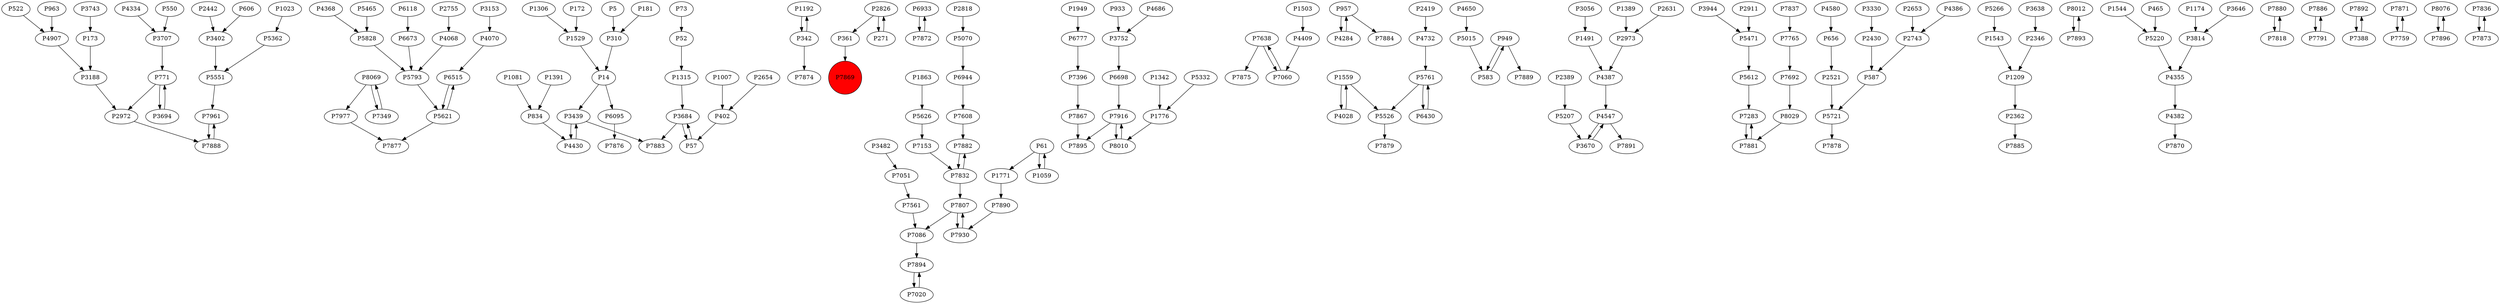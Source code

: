 digraph {
	P5362 -> P5551
	P6515 -> P5621
	P181 -> P310
	P4430 -> P3439
	P1192 -> P342
	P2826 -> P361
	P7977 -> P7877
	P6933 -> P7872
	P3684 -> P7883
	P4368 -> P5828
	P5070 -> P6944
	P7916 -> P7895
	P7638 -> P7875
	P3188 -> P2972
	P1315 -> P3684
	P957 -> P4284
	P3694 -> P771
	P7807 -> P7086
	P5761 -> P5526
	P957 -> P7884
	P949 -> P583
	P4547 -> P3670
	P1491 -> P4387
	P2826 -> P271
	P3944 -> P5471
	P2743 -> P587
	P5828 -> P5793
	P172 -> P1529
	P3707 -> P771
	P7060 -> P7638
	P5793 -> P5621
	P4686 -> P3752
	P7888 -> P7961
	P2442 -> P3402
	P656 -> P2521
	P7872 -> P6933
	P7561 -> P7086
	P1007 -> P402
	P4732 -> P5761
	P7894 -> P7020
	P1503 -> P4409
	P4907 -> P3188
	P2973 -> P4387
	P7881 -> P7283
	P5 -> P310
	P6118 -> P6673
	P2430 -> P587
	P2818 -> P5070
	P1081 -> P834
	P7153 -> P7832
	P5207 -> P3670
	P2653 -> P2743
	P342 -> P7874
	P2911 -> P5471
	P3743 -> P173
	P2362 -> P7885
	P8012 -> P7893
	P3814 -> P4355
	P7880 -> P7818
	P6430 -> P5761
	P6673 -> P5793
	P5621 -> P7877
	P1559 -> P4028
	P8069 -> P7977
	P3670 -> P4547
	P7886 -> P7791
	P7961 -> P7888
	P14 -> P6095
	P2972 -> P7888
	P2521 -> P5721
	P5612 -> P7283
	P8029 -> P7881
	P7892 -> P7388
	P1543 -> P1209
	P1342 -> P1776
	P4334 -> P3707
	P3056 -> P1491
	P5465 -> P5828
	P52 -> P1315
	P7608 -> P7882
	P173 -> P3188
	P73 -> P52
	P7882 -> P7832
	P6095 -> P7876
	P342 -> P1192
	P5332 -> P1776
	P7396 -> P7867
	P3482 -> P7051
	P2346 -> P1209
	P7890 -> P7930
	P6777 -> P7396
	P7832 -> P7882
	P7893 -> P8012
	P7807 -> P7930
	P7930 -> P7807
	P1949 -> P6777
	P583 -> P949
	P5721 -> P7878
	P361 -> P7869
	P6944 -> P7608
	P5621 -> P6515
	P3439 -> P7883
	P1059 -> P61
	P7791 -> P7886
	P7818 -> P7880
	P7871 -> P7759
	P8076 -> P7896
	P1776 -> P8010
	P4386 -> P2743
	P5471 -> P5612
	P7837 -> P7765
	P5761 -> P6430
	P7638 -> P7060
	P14 -> P3439
	P771 -> P2972
	P4070 -> P6515
	P7916 -> P8010
	P4028 -> P1559
	P271 -> P2826
	P1544 -> P5220
	P7765 -> P7692
	P1559 -> P5526
	P949 -> P7889
	P8069 -> P7349
	P61 -> P1771
	P3402 -> P5551
	P4387 -> P4547
	P402 -> P57
	P834 -> P4430
	P4355 -> P4382
	P2654 -> P402
	P4382 -> P7870
	P5220 -> P4355
	P3153 -> P4070
	P5266 -> P1543
	P1209 -> P2362
	P522 -> P4907
	P7692 -> P8029
	P3330 -> P2430
	P1771 -> P7890
	P3439 -> P4430
	P606 -> P3402
	P3752 -> P6698
	P2419 -> P4732
	P7867 -> P7895
	P2755 -> P4068
	P933 -> P3752
	P1174 -> P3814
	P5626 -> P7153
	P7283 -> P7881
	P963 -> P4907
	P1389 -> P2973
	P587 -> P5721
	P4409 -> P7060
	P465 -> P5220
	P550 -> P3707
	P5526 -> P7879
	P7836 -> P7873
	P310 -> P14
	P1306 -> P1529
	P3638 -> P2346
	P57 -> P3684
	P7086 -> P7894
	P5015 -> P583
	P4547 -> P7891
	P5551 -> P7961
	P4580 -> P656
	P1391 -> P834
	P1863 -> P5626
	P1529 -> P14
	P2631 -> P2973
	P771 -> P3694
	P7020 -> P7894
	P8010 -> P7916
	P4068 -> P5793
	P2389 -> P5207
	P3684 -> P57
	P7759 -> P7871
	P4650 -> P5015
	P3646 -> P3814
	P7388 -> P7892
	P1023 -> P5362
	P7832 -> P7807
	P7896 -> P8076
	P6698 -> P7916
	P61 -> P1059
	P7349 -> P8069
	P7873 -> P7836
	P7051 -> P7561
	P4284 -> P957
	P7869 [shape=circle]
	P7869 [style=filled]
	P7869 [fillcolor=red]
}